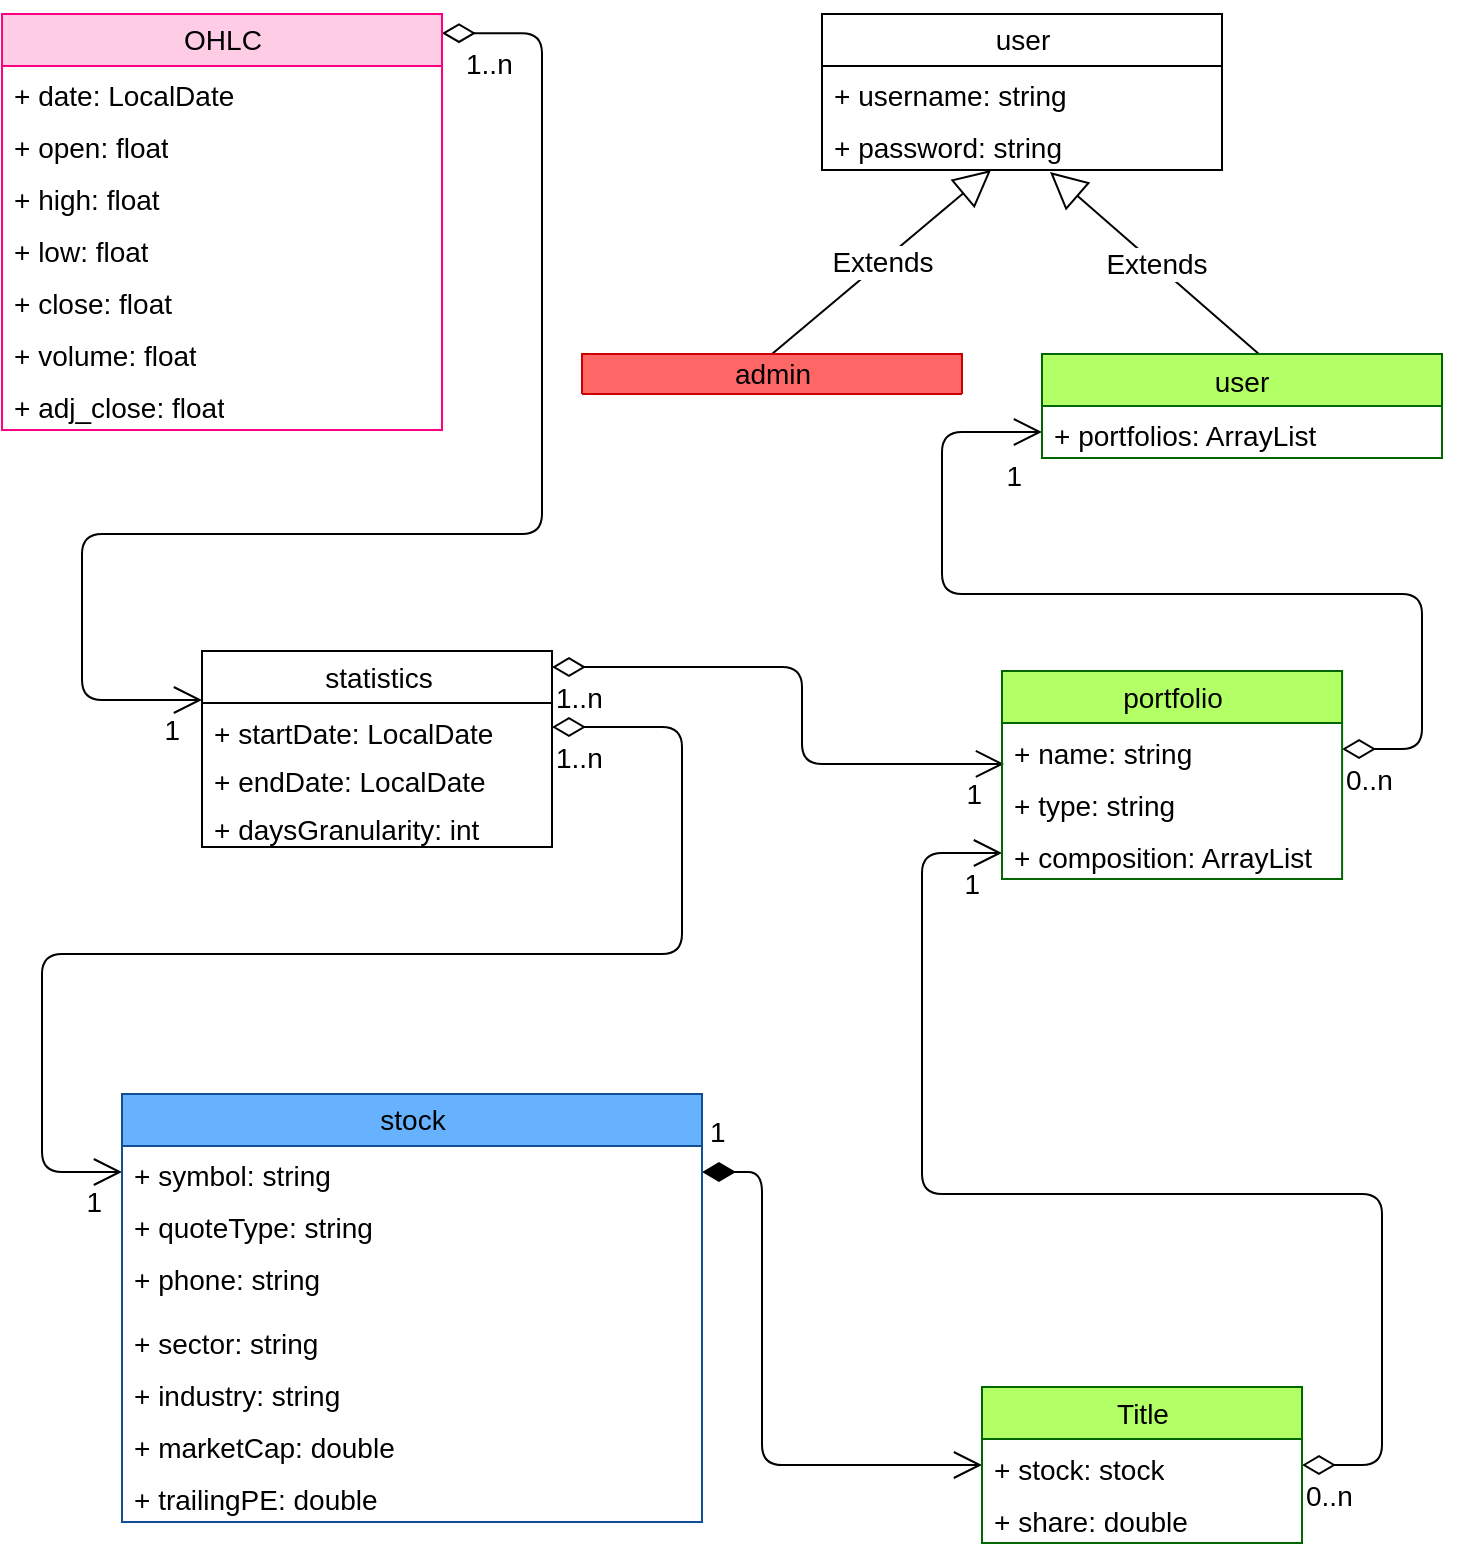 <mxfile version="13.7.3" type="device"><diagram id="oGSa_sJWMUDEhG__FGQe" name="Pagina-1"><mxGraphModel dx="920" dy="901" grid="1" gridSize="10" guides="1" tooltips="1" connect="1" arrows="1" fold="1" page="1" pageScale="1" pageWidth="827" pageHeight="1169" math="0" shadow="0"><root><mxCell id="0"/><mxCell id="1" parent="0"/><object label="" id="vjDcUQ39Kc9YqlIedw3p-54"><mxCell style="endArrow=open;endSize=12;startArrow=diamondThin;startSize=14;startFill=0;edgeStyle=orthogonalEdgeStyle;entryX=0;entryY=0.5;entryDx=0;entryDy=0;exitX=1;exitY=0.5;exitDx=0;exitDy=0;html=1;fontStyle=0;fontSize=14;" parent="1" source="vjDcUQ39Kc9YqlIedw3p-51" target="vjDcUQ39Kc9YqlIedw3p-40" edge="1"><mxGeometry relative="1" as="geometry"><mxPoint x="380" y="930" as="sourcePoint"/><mxPoint x="540" y="930" as="targetPoint"/><Array as="points"><mxPoint x="740" y="815"/><mxPoint x="740" y="680"/><mxPoint x="510" y="680"/><mxPoint x="510" y="509"/></Array></mxGeometry></mxCell></object><mxCell id="vjDcUQ39Kc9YqlIedw3p-55" value="0..n" style="edgeLabel;resizable=0;align=left;verticalAlign=top;html=1;fontStyle=0;fontSize=14;" parent="vjDcUQ39Kc9YqlIedw3p-54" connectable="0" vertex="1"><mxGeometry x="-1" relative="1" as="geometry"/></mxCell><mxCell id="vjDcUQ39Kc9YqlIedw3p-56" value="1" style="edgeLabel;resizable=0;align=right;verticalAlign=top;html=1;fontStyle=0;fontSize=14;" parent="vjDcUQ39Kc9YqlIedw3p-54" connectable="0" vertex="1"><mxGeometry x="1" relative="1" as="geometry"><mxPoint x="-10.05" as="offset"/></mxGeometry></mxCell><mxCell id="EOeES5TV9hth5P82nUeJ-5" value="1" style="endArrow=open;endSize=12;startArrow=diamondThin;startSize=14;startFill=1;edgeStyle=orthogonalEdgeStyle;align=left;verticalAlign=bottom;fontSize=14;entryX=0;entryY=0.5;entryDx=0;entryDy=0;exitX=1;exitY=0.5;exitDx=0;exitDy=0;html=1;fontStyle=0" parent="1" source="vjDcUQ39Kc9YqlIedw3p-3" target="vjDcUQ39Kc9YqlIedw3p-51" edge="1"><mxGeometry x="-0.99" y="9" relative="1" as="geometry"><mxPoint x="400" y="456.5" as="sourcePoint"/><mxPoint x="470" y="1186.5" as="targetPoint"/><Array as="points"><mxPoint x="430" y="669.5"/><mxPoint x="430" y="815.5"/></Array><mxPoint as="offset"/></mxGeometry></mxCell><object label="" id="EOeES5TV9hth5P82nUeJ-8"><mxCell style="endArrow=open;endSize=12;startArrow=diamondThin;startSize=14;startFill=0;edgeStyle=orthogonalEdgeStyle;exitX=1;exitY=0.5;exitDx=0;exitDy=0;entryX=0;entryY=0.5;entryDx=0;entryDy=0;html=1;fontStyle=0;fontSize=14;" parent="1" source="vjDcUQ39Kc9YqlIedw3p-42" target="vjDcUQ39Kc9YqlIedw3p-37" edge="1"><mxGeometry relative="1" as="geometry"><mxPoint x="270" y="939" as="sourcePoint"/><mxPoint x="610" y="273" as="targetPoint"/><Array as="points"><mxPoint x="760" y="457"/><mxPoint x="760" y="380"/><mxPoint x="520" y="380"/><mxPoint x="520" y="299"/></Array></mxGeometry></mxCell></object><mxCell id="EOeES5TV9hth5P82nUeJ-9" value="0..n" style="edgeLabel;resizable=0;align=left;verticalAlign=top;html=1;fontStyle=0;fontSize=14;" parent="EOeES5TV9hth5P82nUeJ-8" connectable="0" vertex="1"><mxGeometry x="-1" relative="1" as="geometry"/></mxCell><mxCell id="EOeES5TV9hth5P82nUeJ-10" value="1" style="edgeLabel;resizable=0;align=right;verticalAlign=top;html=1;fontStyle=0;fontSize=14;" parent="EOeES5TV9hth5P82nUeJ-8" connectable="0" vertex="1"><mxGeometry x="1" relative="1" as="geometry"><mxPoint x="-9.67" y="7" as="offset"/></mxGeometry></mxCell><mxCell id="EOeES5TV9hth5P82nUeJ-34" value="Extends" style="endArrow=block;endSize=16;endFill=0;fontSize=14;exitX=0.5;exitY=0;exitDx=0;exitDy=0;html=1;fontStyle=0" parent="1" source="vjDcUQ39Kc9YqlIedw3p-23" target="EOeES5TV9hth5P82nUeJ-55" edge="1"><mxGeometry width="160" relative="1" as="geometry"><mxPoint x="280" y="250" as="sourcePoint"/><mxPoint x="595" y="130" as="targetPoint"/></mxGeometry></mxCell><mxCell id="EOeES5TV9hth5P82nUeJ-35" value="Extends" style="endArrow=block;endSize=16;endFill=0;fontSize=14;exitX=0.545;exitY=0.01;exitDx=0;exitDy=0;exitPerimeter=0;html=1;fontStyle=0" parent="1" source="vjDcUQ39Kc9YqlIedw3p-30" edge="1"><mxGeometry width="160" relative="1" as="geometry"><mxPoint x="440" y="300" as="sourcePoint"/><mxPoint x="574" y="169" as="targetPoint"/></mxGeometry></mxCell><object label="" id="EOeES5TV9hth5P82nUeJ-36"><mxCell style="endArrow=open;endSize=12;startArrow=diamondThin;startSize=14;startFill=0;edgeStyle=orthogonalEdgeStyle;exitX=1;exitY=0.046;exitDx=0;exitDy=0;exitPerimeter=0;entryX=0;entryY=0.25;entryDx=0;entryDy=0;html=1;fontStyle=0;fontSize=14;" parent="1" source="EOeES5TV9hth5P82nUeJ-12" target="EOeES5TV9hth5P82nUeJ-40" edge="1"><mxGeometry relative="1" as="geometry"><mxPoint x="220" y="139" as="sourcePoint"/><mxPoint x="120" y="415" as="targetPoint"/><Array as="points"><mxPoint x="320" y="100"/><mxPoint x="320" y="350"/><mxPoint x="90" y="350"/><mxPoint x="90" y="433"/></Array></mxGeometry></mxCell></object><mxCell id="EOeES5TV9hth5P82nUeJ-37" value="1..n" style="edgeLabel;resizable=0;align=left;verticalAlign=top;html=1;fontStyle=0;fontSize=14;" parent="EOeES5TV9hth5P82nUeJ-36" connectable="0" vertex="1"><mxGeometry x="-1" relative="1" as="geometry"><mxPoint x="10" as="offset"/></mxGeometry></mxCell><mxCell id="EOeES5TV9hth5P82nUeJ-38" value="1" style="edgeLabel;resizable=0;align=right;verticalAlign=top;html=1;fontStyle=0;fontSize=14;" parent="EOeES5TV9hth5P82nUeJ-36" connectable="0" vertex="1"><mxGeometry x="1" relative="1" as="geometry"><mxPoint x="-10.1" as="offset"/></mxGeometry></mxCell><object label="" id="EOeES5TV9hth5P82nUeJ-47"><mxCell style="endArrow=open;endSize=12;startArrow=diamondThin;startSize=14;startFill=0;edgeStyle=orthogonalEdgeStyle;exitX=1;exitY=0.082;exitDx=0;exitDy=0;entryX=0.006;entryY=0.788;entryDx=0;entryDy=0;entryPerimeter=0;exitPerimeter=0;html=1;fontStyle=0;fontSize=14;" parent="1" source="EOeES5TV9hth5P82nUeJ-40" target="vjDcUQ39Kc9YqlIedw3p-42" edge="1"><mxGeometry relative="1" as="geometry"><mxPoint x="270" y="109.568" as="sourcePoint"/><mxPoint x="180" y="444.5" as="targetPoint"/><Array as="points"><mxPoint x="450" y="417"/><mxPoint x="450" y="465"/></Array></mxGeometry></mxCell></object><mxCell id="EOeES5TV9hth5P82nUeJ-48" value="1..n" style="edgeLabel;resizable=0;align=left;verticalAlign=top;html=1;fontStyle=0;fontSize=14;" parent="EOeES5TV9hth5P82nUeJ-47" connectable="0" vertex="1"><mxGeometry x="-1" relative="1" as="geometry"/></mxCell><mxCell id="EOeES5TV9hth5P82nUeJ-49" value="1" style="edgeLabel;resizable=0;align=right;verticalAlign=top;html=1;fontStyle=0;fontSize=14;" parent="EOeES5TV9hth5P82nUeJ-47" connectable="0" vertex="1"><mxGeometry x="1" relative="1" as="geometry"><mxPoint x="-10.86" as="offset"/></mxGeometry></mxCell><object label="" id="EOeES5TV9hth5P82nUeJ-50"><mxCell style="endArrow=open;endSize=12;startArrow=diamondThin;startSize=14;startFill=0;edgeStyle=orthogonalEdgeStyle;exitX=1;exitY=0.5;exitDx=0;exitDy=0;entryX=0;entryY=0.5;entryDx=0;entryDy=0;html=1;fontStyle=0;fontSize=14;" parent="1" source="EOeES5TV9hth5P82nUeJ-41" target="vjDcUQ39Kc9YqlIedw3p-3" edge="1"><mxGeometry relative="1" as="geometry"><mxPoint x="307.015" y="438.032" as="sourcePoint"/><mxPoint x="610.96" y="474.988" as="targetPoint"/><Array as="points"><mxPoint x="390" y="447"/><mxPoint x="390" y="560"/><mxPoint x="70" y="560"/><mxPoint x="70" y="669"/></Array></mxGeometry></mxCell></object><mxCell id="EOeES5TV9hth5P82nUeJ-51" value="1..n" style="edgeLabel;resizable=0;align=left;verticalAlign=top;html=1;fontStyle=0;fontSize=14;" parent="EOeES5TV9hth5P82nUeJ-50" connectable="0" vertex="1"><mxGeometry x="-1" relative="1" as="geometry"/></mxCell><mxCell id="EOeES5TV9hth5P82nUeJ-52" value="1" style="edgeLabel;resizable=0;align=right;verticalAlign=top;html=1;fontStyle=0;fontSize=14;" parent="EOeES5TV9hth5P82nUeJ-50" connectable="0" vertex="1"><mxGeometry x="1" relative="1" as="geometry"><mxPoint x="-9.83" as="offset"/></mxGeometry></mxCell><mxCell id="vjDcUQ39Kc9YqlIedw3p-50" value="Title" style="swimlane;fontStyle=0;childLayout=stackLayout;horizontal=1;startSize=26;fillColor=#B3FF66;horizontalStack=0;resizeParent=1;resizeParentMax=0;resizeLast=0;collapsible=1;marginBottom=0;strokeColor=#006600;html=1;fontSize=14;" parent="1" vertex="1"><mxGeometry x="540" y="776.5" width="160" height="78" as="geometry"/></mxCell><mxCell id="vjDcUQ39Kc9YqlIedw3p-51" value="+ stock: stock" style="text;strokeColor=none;fillColor=none;align=left;verticalAlign=top;spacingLeft=4;spacingRight=4;overflow=hidden;rotatable=0;points=[[0,0.5],[1,0.5]];portConstraint=eastwest;html=1;fontStyle=0;fontSize=14;" parent="vjDcUQ39Kc9YqlIedw3p-50" vertex="1"><mxGeometry y="26" width="160" height="26" as="geometry"/></mxCell><mxCell id="vjDcUQ39Kc9YqlIedw3p-52" value="+ share: double" style="text;strokeColor=none;fillColor=none;align=left;verticalAlign=top;spacingLeft=4;spacingRight=4;overflow=hidden;rotatable=0;points=[[0,0.5],[1,0.5]];portConstraint=eastwest;html=1;fontStyle=0;fontSize=14;" parent="vjDcUQ39Kc9YqlIedw3p-50" vertex="1"><mxGeometry y="52" width="160" height="26" as="geometry"/></mxCell><mxCell id="vjDcUQ39Kc9YqlIedw3p-1" value="stock" style="swimlane;fontStyle=0;childLayout=stackLayout;horizontal=1;startSize=26;fillColor=#66B2FF;horizontalStack=0;resizeParent=1;resizeParentMax=0;resizeLast=0;collapsible=1;marginBottom=0;shadow=0;strokeColor=#134F94;html=1;fontSize=14;" parent="1" vertex="1"><mxGeometry x="110" y="630" width="290" height="214" as="geometry"/></mxCell><mxCell id="vjDcUQ39Kc9YqlIedw3p-3" value="+ symbol: string&amp;nbsp;" style="text;strokeColor=none;fillColor=none;align=left;verticalAlign=top;spacingLeft=4;spacingRight=4;overflow=hidden;rotatable=0;points=[[0,0.5],[1,0.5]];portConstraint=eastwest;html=1;fontStyle=0;fontSize=14;" parent="vjDcUQ39Kc9YqlIedw3p-1" vertex="1"><mxGeometry y="26" width="290" height="26" as="geometry"/></mxCell><mxCell id="vjDcUQ39Kc9YqlIedw3p-6" value="+ quoteType: string" style="text;strokeColor=none;fillColor=none;align=left;verticalAlign=top;spacingLeft=4;spacingRight=4;overflow=hidden;rotatable=0;points=[[0,0.5],[1,0.5]];portConstraint=eastwest;html=1;fontStyle=0;fontSize=14;" parent="vjDcUQ39Kc9YqlIedw3p-1" vertex="1"><mxGeometry y="52" width="290" height="26" as="geometry"/></mxCell><mxCell id="EOeES5TV9hth5P82nUeJ-2" value="+ phone: string&amp;nbsp;&lt;br style=&quot;font-size: 14px;&quot;&gt;" style="text;strokeColor=none;fillColor=none;align=left;verticalAlign=middle;spacingLeft=4;spacingRight=1;overflow=hidden;rotatable=0;points=[[0,0.5],[1,0.5]];portConstraint=eastwest;spacing=2;fontSize=14;labelBorderColor=none;horizontal=1;spacingTop=-12;spacingBottom=-9;html=1;fontStyle=0" parent="vjDcUQ39Kc9YqlIedw3p-1" vertex="1"><mxGeometry y="78" width="290" height="32" as="geometry"/></mxCell><mxCell id="vjDcUQ39Kc9YqlIedw3p-15" value="+ sector: string" style="text;strokeColor=none;fillColor=none;align=left;verticalAlign=top;spacingLeft=4;spacingRight=4;overflow=hidden;rotatable=0;points=[[0,0.5],[1,0.5]];portConstraint=eastwest;html=1;fontStyle=0;fontSize=14;" parent="vjDcUQ39Kc9YqlIedw3p-1" vertex="1"><mxGeometry y="110" width="290" height="26" as="geometry"/></mxCell><mxCell id="vjDcUQ39Kc9YqlIedw3p-17" value="+ industry: string" style="text;strokeColor=none;fillColor=none;align=left;verticalAlign=top;spacingLeft=4;spacingRight=4;overflow=hidden;rotatable=0;points=[[0,0.5],[1,0.5]];portConstraint=eastwest;html=1;fontStyle=0;fontSize=14;" parent="vjDcUQ39Kc9YqlIedw3p-1" vertex="1"><mxGeometry y="136" width="290" height="26" as="geometry"/></mxCell><mxCell id="vjDcUQ39Kc9YqlIedw3p-20" value="+&amp;nbsp;marketCap: double" style="text;strokeColor=none;fillColor=none;align=left;verticalAlign=top;spacingLeft=4;spacingRight=4;overflow=hidden;rotatable=0;points=[[0,0.5],[1,0.5]];portConstraint=eastwest;html=1;fontStyle=0;fontSize=14;" parent="vjDcUQ39Kc9YqlIedw3p-1" vertex="1"><mxGeometry y="162" width="290" height="26" as="geometry"/></mxCell><mxCell id="vjDcUQ39Kc9YqlIedw3p-21" value="+&amp;nbsp;trailingPE: double" style="text;strokeColor=none;fillColor=none;align=left;verticalAlign=top;spacingLeft=4;spacingRight=4;overflow=hidden;rotatable=0;points=[[0,0.5],[1,0.5]];portConstraint=eastwest;html=1;fontStyle=0;fontSize=14;" parent="vjDcUQ39Kc9YqlIedw3p-1" vertex="1"><mxGeometry y="188" width="290" height="26" as="geometry"/></mxCell><mxCell id="EOeES5TV9hth5P82nUeJ-53" value="user" style="swimlane;fontStyle=0;childLayout=stackLayout;horizontal=1;startSize=26;fillColor=#FFFFFF;horizontalStack=0;resizeParent=1;resizeParentMax=0;resizeLast=0;collapsible=1;marginBottom=0;strokeColor=#000000;html=1;fontSize=14;" parent="1" vertex="1"><mxGeometry x="460" y="90" width="200" height="78" as="geometry"/></mxCell><mxCell id="EOeES5TV9hth5P82nUeJ-54" value="+ username: string&amp;nbsp;" style="text;strokeColor=none;fillColor=none;align=left;verticalAlign=top;spacingLeft=4;spacingRight=4;overflow=hidden;rotatable=0;points=[[0,0.5],[1,0.5]];portConstraint=eastwest;html=1;fontStyle=0;fontSize=14;" parent="EOeES5TV9hth5P82nUeJ-53" vertex="1"><mxGeometry y="26" width="200" height="26" as="geometry"/></mxCell><mxCell id="EOeES5TV9hth5P82nUeJ-55" value="+ password: string" style="text;strokeColor=none;fillColor=none;align=left;verticalAlign=top;spacingLeft=4;spacingRight=4;overflow=hidden;rotatable=0;points=[[0,0.5],[1,0.5]];portConstraint=eastwest;html=1;fontStyle=0;fontSize=14;" parent="EOeES5TV9hth5P82nUeJ-53" vertex="1"><mxGeometry y="52" width="200" height="26" as="geometry"/></mxCell><mxCell id="vjDcUQ39Kc9YqlIedw3p-23" value="admin" style="swimlane;fontStyle=0;childLayout=stackLayout;horizontal=1;startSize=20;fillColor=#FF6666;horizontalStack=0;resizeParent=1;resizeParentMax=0;resizeLast=0;collapsible=1;marginBottom=0;strokeColor=#CC0000;html=1;fontSize=14;" parent="1" vertex="1"><mxGeometry x="340" y="260" width="190" height="20" as="geometry"/></mxCell><mxCell id="vjDcUQ39Kc9YqlIedw3p-38" value="portfolio" style="swimlane;fontStyle=0;childLayout=stackLayout;horizontal=1;startSize=26;fillColor=#B3FF66;horizontalStack=0;resizeParent=1;resizeParentMax=0;resizeLast=0;collapsible=1;marginBottom=0;strokeColor=#006600;html=1;fontSize=14;" parent="1" vertex="1"><mxGeometry x="550" y="418.5" width="170.05" height="104" as="geometry"/></mxCell><mxCell id="vjDcUQ39Kc9YqlIedw3p-42" value="+ name: string" style="text;strokeColor=none;fillColor=none;align=left;verticalAlign=top;spacingLeft=4;spacingRight=4;overflow=hidden;rotatable=0;points=[[0,0.5],[1,0.5]];portConstraint=eastwest;html=1;fontStyle=0;fontSize=14;" parent="vjDcUQ39Kc9YqlIedw3p-38" vertex="1"><mxGeometry y="26" width="170.05" height="26" as="geometry"/></mxCell><mxCell id="vjDcUQ39Kc9YqlIedw3p-39" value="+ type: string" style="text;strokeColor=none;fillColor=none;align=left;verticalAlign=top;spacingLeft=4;spacingRight=4;overflow=hidden;rotatable=0;points=[[0,0.5],[1,0.5]];portConstraint=eastwest;html=1;fontStyle=0;fontSize=14;" parent="vjDcUQ39Kc9YqlIedw3p-38" vertex="1"><mxGeometry y="52" width="170.05" height="26" as="geometry"/></mxCell><mxCell id="vjDcUQ39Kc9YqlIedw3p-40" value="+ composition: ArrayList" style="text;strokeColor=none;fillColor=none;align=left;verticalAlign=top;spacingLeft=4;spacingRight=4;overflow=hidden;rotatable=0;points=[[0,0.5],[1,0.5]];portConstraint=eastwest;html=1;fontStyle=0;fontSize=14;" parent="vjDcUQ39Kc9YqlIedw3p-38" vertex="1"><mxGeometry y="78" width="170.05" height="26" as="geometry"/></mxCell><mxCell id="vjDcUQ39Kc9YqlIedw3p-30" value="user" style="swimlane;fontStyle=0;childLayout=stackLayout;horizontal=1;startSize=26;fillColor=#B3FF66;horizontalStack=0;resizeParent=1;resizeParentMax=0;resizeLast=0;collapsible=1;marginBottom=0;strokeColor=#006600;fontSize=14;" parent="1" vertex="1"><mxGeometry x="570" y="260" width="200" height="52" as="geometry"/></mxCell><mxCell id="vjDcUQ39Kc9YqlIedw3p-37" value="+ portfolios: ArrayList" style="text;strokeColor=none;fillColor=none;align=left;verticalAlign=top;spacingLeft=4;spacingRight=4;overflow=hidden;rotatable=0;points=[[0,0.5],[1,0.5]];portConstraint=eastwest;fontStyle=0;fontSize=14;" parent="vjDcUQ39Kc9YqlIedw3p-30" vertex="1"><mxGeometry y="26" width="200" height="26" as="geometry"/></mxCell><mxCell id="EOeES5TV9hth5P82nUeJ-12" value="OHLC" style="swimlane;fontStyle=0;childLayout=stackLayout;horizontal=1;startSize=26;fillColor=#FFCCE6;horizontalStack=0;resizeParent=1;resizeParentMax=0;resizeLast=0;collapsible=1;marginBottom=0;strokeColor=#FF0080;fontSize=14;html=1;" parent="1" vertex="1"><mxGeometry x="50" y="90" width="220" height="208" as="geometry"/></mxCell><mxCell id="EOeES5TV9hth5P82nUeJ-13" value="+ date: LocalDate" style="text;strokeColor=none;fillColor=none;align=left;verticalAlign=top;spacingLeft=4;spacingRight=4;overflow=hidden;rotatable=0;points=[[0,0.5],[1,0.5]];portConstraint=eastwest;html=1;fontStyle=0;fontSize=14;" parent="EOeES5TV9hth5P82nUeJ-12" vertex="1"><mxGeometry y="26" width="220" height="26" as="geometry"/></mxCell><mxCell id="EOeES5TV9hth5P82nUeJ-14" value="+ open: float" style="text;strokeColor=none;fillColor=none;align=left;verticalAlign=top;spacingLeft=4;spacingRight=4;overflow=hidden;rotatable=0;points=[[0,0.5],[1,0.5]];portConstraint=eastwest;html=1;fontStyle=0;fontSize=14;" parent="EOeES5TV9hth5P82nUeJ-12" vertex="1"><mxGeometry y="52" width="220" height="26" as="geometry"/></mxCell><mxCell id="EOeES5TV9hth5P82nUeJ-24" value="+ high: float" style="text;strokeColor=none;fillColor=none;align=left;verticalAlign=top;spacingLeft=4;spacingRight=4;overflow=hidden;rotatable=0;points=[[0,0.5],[1,0.5]];portConstraint=eastwest;html=1;fontStyle=0;fontSize=14;" parent="EOeES5TV9hth5P82nUeJ-12" vertex="1"><mxGeometry y="78" width="220" height="26" as="geometry"/></mxCell><mxCell id="EOeES5TV9hth5P82nUeJ-25" value="+ low: float" style="text;strokeColor=none;fillColor=none;align=left;verticalAlign=top;spacingLeft=4;spacingRight=4;overflow=hidden;rotatable=0;points=[[0,0.5],[1,0.5]];portConstraint=eastwest;html=1;fontStyle=0;fontSize=14;" parent="EOeES5TV9hth5P82nUeJ-12" vertex="1"><mxGeometry y="104" width="220" height="26" as="geometry"/></mxCell><mxCell id="EOeES5TV9hth5P82nUeJ-26" value="+ close: float" style="text;strokeColor=none;fillColor=none;align=left;verticalAlign=top;spacingLeft=4;spacingRight=4;overflow=hidden;rotatable=0;points=[[0,0.5],[1,0.5]];portConstraint=eastwest;html=1;fontStyle=0;fontSize=14;" parent="EOeES5TV9hth5P82nUeJ-12" vertex="1"><mxGeometry y="130" width="220" height="26" as="geometry"/></mxCell><mxCell id="EOeES5TV9hth5P82nUeJ-27" value="+ volume: float" style="text;strokeColor=none;fillColor=none;align=left;verticalAlign=top;spacingLeft=4;spacingRight=4;overflow=hidden;rotatable=0;points=[[0,0.5],[1,0.5]];portConstraint=eastwest;html=1;fontStyle=0;fontSize=14;" parent="EOeES5TV9hth5P82nUeJ-12" vertex="1"><mxGeometry y="156" width="220" height="26" as="geometry"/></mxCell><mxCell id="EOeES5TV9hth5P82nUeJ-28" value="+ adj_close: float" style="text;strokeColor=none;fillColor=none;align=left;verticalAlign=top;spacingLeft=4;spacingRight=4;overflow=hidden;rotatable=0;points=[[0,0.5],[1,0.5]];portConstraint=eastwest;html=1;fontStyle=0;fontSize=14;" parent="EOeES5TV9hth5P82nUeJ-12" vertex="1"><mxGeometry y="182" width="220" height="26" as="geometry"/></mxCell><mxCell id="EOeES5TV9hth5P82nUeJ-40" value="statistics" style="swimlane;fontStyle=0;childLayout=stackLayout;horizontal=1;startSize=26;fillColor=none;horizontalStack=0;resizeParent=1;resizeParentMax=0;resizeLast=0;collapsible=1;marginBottom=0;shadow=0;strokeColor=#000000;fontSize=14;html=1;" parent="1" vertex="1"><mxGeometry x="150" y="408.5" width="175" height="98" as="geometry"/></mxCell><mxCell id="EOeES5TV9hth5P82nUeJ-41" value="+ startDate: LocalDate" style="text;strokeColor=none;fillColor=none;align=left;verticalAlign=top;spacingLeft=4;spacingRight=4;overflow=hidden;rotatable=0;points=[[0,0.5],[1,0.5]];portConstraint=eastwest;html=1;fontStyle=0;fontSize=14;" parent="EOeES5TV9hth5P82nUeJ-40" vertex="1"><mxGeometry y="26" width="175" height="24" as="geometry"/></mxCell><mxCell id="EOeES5TV9hth5P82nUeJ-44" value="+ endDate: LocalDate" style="text;strokeColor=none;fillColor=none;align=left;verticalAlign=top;spacingLeft=4;spacingRight=4;overflow=hidden;rotatable=0;points=[[0,0.5],[1,0.5]];portConstraint=eastwest;html=1;fontStyle=0;fontSize=14;" parent="EOeES5TV9hth5P82nUeJ-40" vertex="1"><mxGeometry y="50" width="175" height="24" as="geometry"/></mxCell><mxCell id="EOeES5TV9hth5P82nUeJ-45" value="+ daysGranularity: int" style="text;strokeColor=none;fillColor=none;align=left;verticalAlign=top;spacingLeft=4;spacingRight=4;overflow=hidden;rotatable=0;points=[[0,0.5],[1,0.5]];portConstraint=eastwest;html=1;fontStyle=0;fontSize=14;" parent="EOeES5TV9hth5P82nUeJ-40" vertex="1"><mxGeometry y="74" width="175" height="24" as="geometry"/></mxCell></root></mxGraphModel></diagram></mxfile>